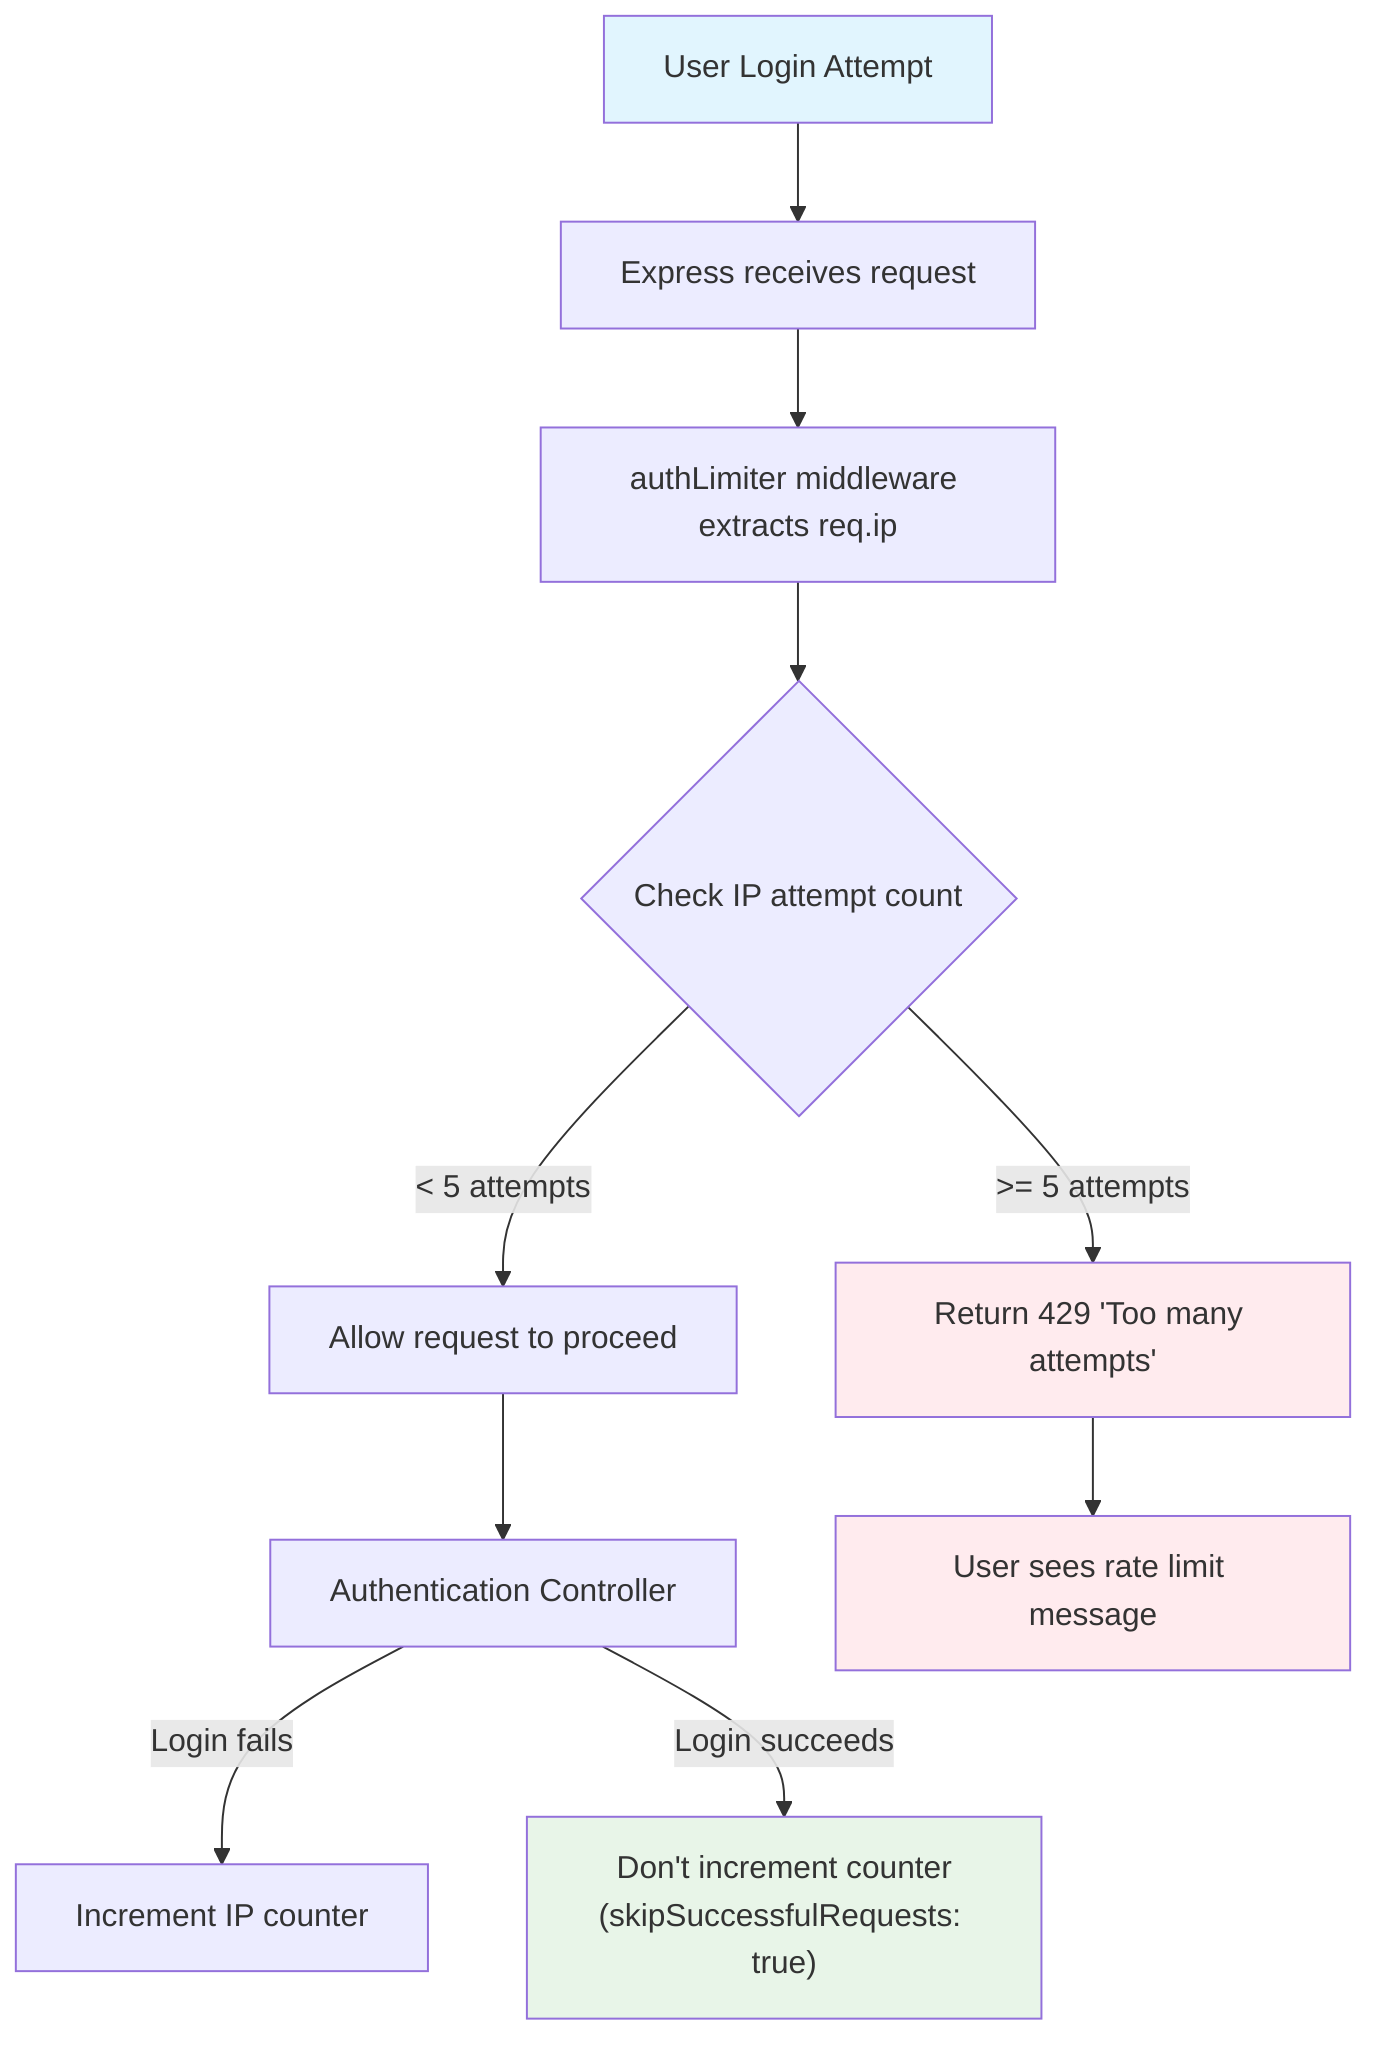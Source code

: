 graph TD
    A["User Login Attempt"] --> B["Express receives request"]
    B --> C["authLimiter middleware extracts req.ip"]
    C --> D{"Check IP attempt count"}
    D -->|"< 5 attempts"| E["Allow request to proceed"]
    D -->|">= 5 attempts"| F["Return 429 'Too many attempts'"]
    E --> G["Authentication Controller"]
    G -->|"Login fails"| H["Increment IP counter"]
    G -->|"Login succeeds"| I["Don't increment counter<br/>(skipSuccessfulRequests: true)"]
    F --> J["User sees rate limit message"]
    
    style A fill:#e1f5fe
    style F fill:#ffebee
    style J fill:#ffebee
    style I fill:#e8f5e8